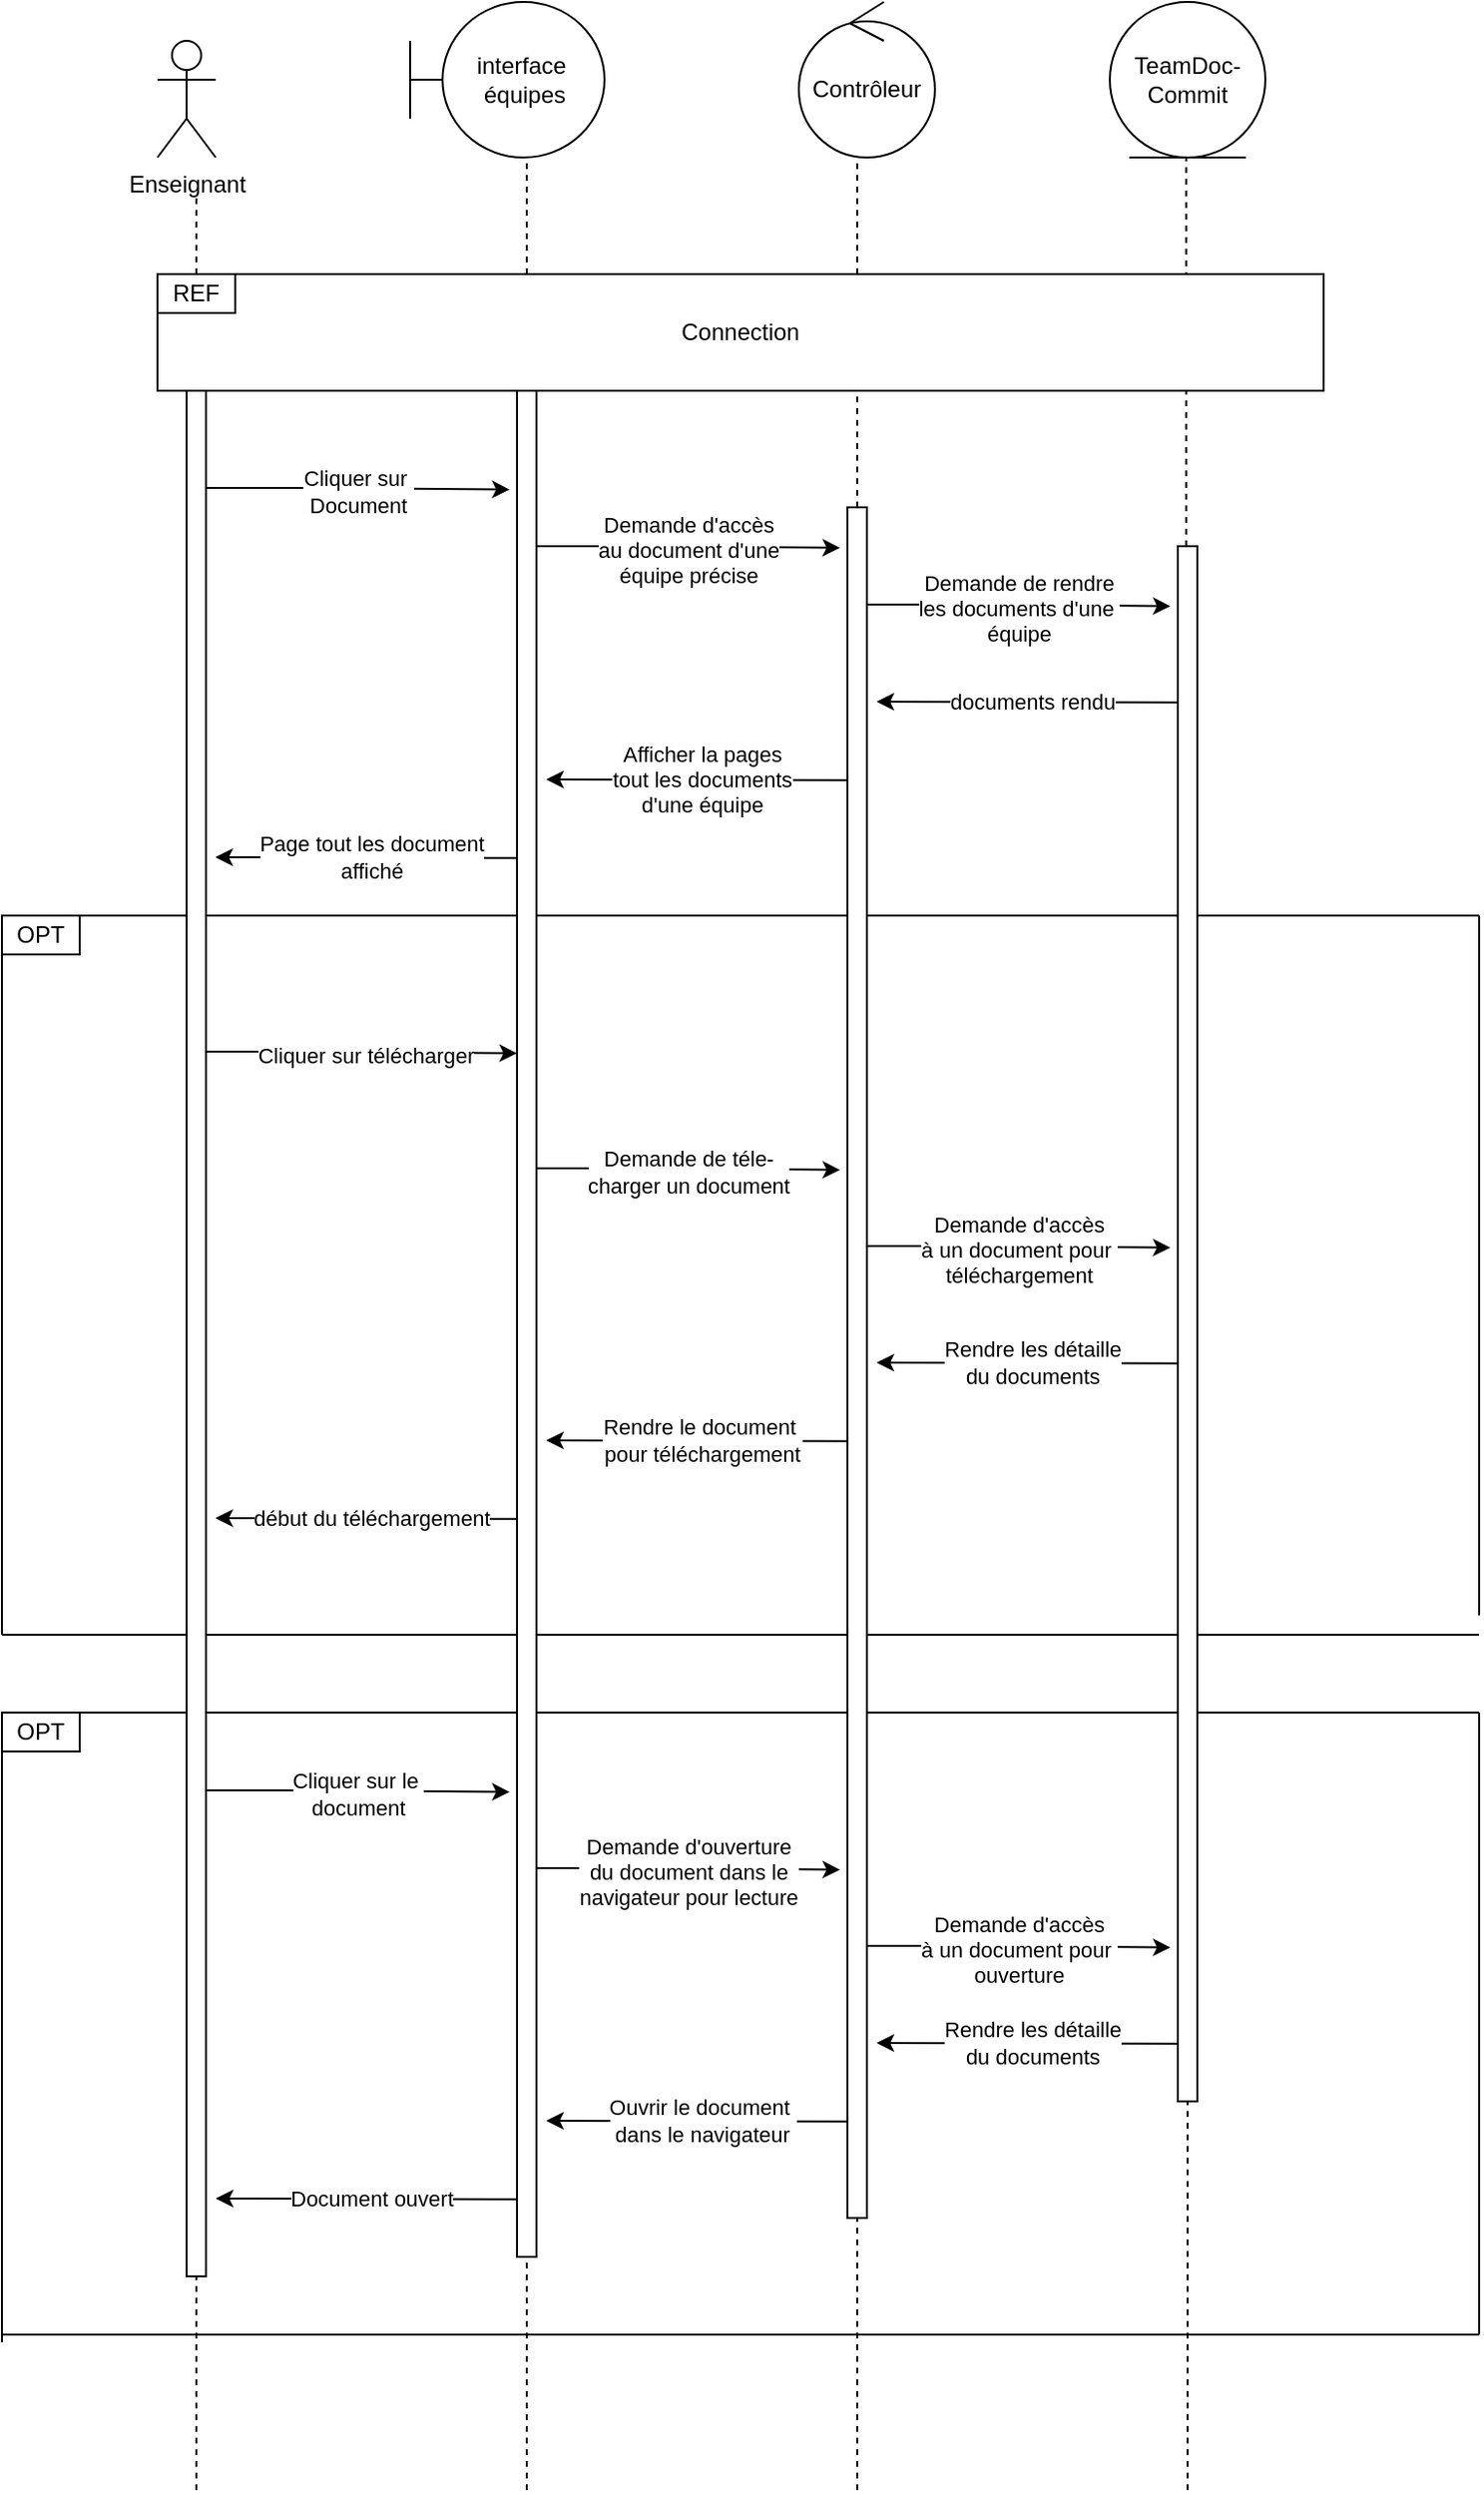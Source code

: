 <mxfile version="17.1.2" type="github">
  <diagram id="kgpKYQtTHZ0yAKxKKP6v" name="Page-1">
    <mxGraphModel dx="1209" dy="662" grid="1" gridSize="10" guides="1" tooltips="1" connect="1" arrows="1" fold="1" page="1" pageScale="1" pageWidth="850" pageHeight="1100" math="0" shadow="0">
      <root>
        <mxCell id="0" />
        <mxCell id="1" parent="0" />
        <mxCell id="2jabOPlGpFVRJ0HtaDlQ-1" value="Enseignant" style="shape=umlActor;verticalLabelPosition=bottom;verticalAlign=top;html=1;" parent="1" vertex="1">
          <mxGeometry x="120" y="60" width="30" height="60" as="geometry" />
        </mxCell>
        <mxCell id="2jabOPlGpFVRJ0HtaDlQ-2" value="interface&amp;nbsp;&lt;br&gt;équipes" style="shape=umlBoundary;whiteSpace=wrap;html=1;" parent="1" vertex="1">
          <mxGeometry x="250" y="40" width="100" height="80" as="geometry" />
        </mxCell>
        <mxCell id="2jabOPlGpFVRJ0HtaDlQ-3" value="TeamDoc-&lt;br&gt;Commit" style="ellipse;shape=umlEntity;whiteSpace=wrap;html=1;" parent="1" vertex="1">
          <mxGeometry x="610" y="40" width="80" height="80" as="geometry" />
        </mxCell>
        <mxCell id="2jabOPlGpFVRJ0HtaDlQ-4" value="Contrôleur" style="ellipse;shape=umlControl;whiteSpace=wrap;html=1;" parent="1" vertex="1">
          <mxGeometry x="450" y="40" width="70" height="80" as="geometry" />
        </mxCell>
        <mxCell id="2jabOPlGpFVRJ0HtaDlQ-5" value="" style="endArrow=none;dashed=1;html=1;rounded=0;startArrow=none;" parent="1" source="2jabOPlGpFVRJ0HtaDlQ-64" edge="1">
          <mxGeometry width="50" height="50" relative="1" as="geometry">
            <mxPoint x="140" y="1591.2" as="sourcePoint" />
            <mxPoint x="140" y="140" as="targetPoint" />
          </mxGeometry>
        </mxCell>
        <mxCell id="2jabOPlGpFVRJ0HtaDlQ-8" value="" style="endArrow=none;dashed=1;html=1;rounded=0;startArrow=none;" parent="1" source="2jabOPlGpFVRJ0HtaDlQ-66" edge="1">
          <mxGeometry width="50" height="50" relative="1" as="geometry">
            <mxPoint x="310" y="1590" as="sourcePoint" />
            <mxPoint x="310" y="120" as="targetPoint" />
          </mxGeometry>
        </mxCell>
        <mxCell id="2jabOPlGpFVRJ0HtaDlQ-9" value="" style="endArrow=none;dashed=1;html=1;rounded=0;startArrow=none;" parent="1" source="2jabOPlGpFVRJ0HtaDlQ-68" edge="1">
          <mxGeometry width="50" height="50" relative="1" as="geometry">
            <mxPoint x="480" y="1603.2" as="sourcePoint" />
            <mxPoint x="480" y="120" as="targetPoint" />
          </mxGeometry>
        </mxCell>
        <mxCell id="2jabOPlGpFVRJ0HtaDlQ-10" value="" style="endArrow=none;dashed=1;html=1;rounded=0;startArrow=none;" parent="1" source="2jabOPlGpFVRJ0HtaDlQ-70" edge="1">
          <mxGeometry width="50" height="50" relative="1" as="geometry">
            <mxPoint x="650" y="1618" as="sourcePoint" />
            <mxPoint x="649.29" y="120" as="targetPoint" />
          </mxGeometry>
        </mxCell>
        <mxCell id="2jabOPlGpFVRJ0HtaDlQ-11" value="" style="endArrow=classic;html=1;rounded=0;entryX=0.12;entryY=0.079;entryDx=0;entryDy=0;entryPerimeter=0;" parent="1" edge="1">
          <mxGeometry relative="1" as="geometry">
            <mxPoint x="140" y="290" as="sourcePoint" />
            <mxPoint x="301.2" y="290.85" as="targetPoint" />
            <Array as="points">
              <mxPoint x="200.5" y="290" />
            </Array>
          </mxGeometry>
        </mxCell>
        <mxCell id="2jabOPlGpFVRJ0HtaDlQ-12" value="Cliquer sur&amp;nbsp;&lt;br&gt;Document" style="edgeLabel;html=1;align=center;verticalAlign=middle;resizable=0;points=[];" parent="2jabOPlGpFVRJ0HtaDlQ-11" vertex="1" connectable="0">
          <mxGeometry x="0.028" y="-2" relative="1" as="geometry">
            <mxPoint as="offset" />
          </mxGeometry>
        </mxCell>
        <mxCell id="2jabOPlGpFVRJ0HtaDlQ-15" value="Connection" style="rounded=0;whiteSpace=wrap;html=1;" parent="1" vertex="1">
          <mxGeometry x="120" y="180" width="600" height="60" as="geometry" />
        </mxCell>
        <mxCell id="2jabOPlGpFVRJ0HtaDlQ-17" value="REF" style="rounded=0;whiteSpace=wrap;html=1;" parent="1" vertex="1">
          <mxGeometry x="120" y="180" width="40" height="20" as="geometry" />
        </mxCell>
        <mxCell id="2jabOPlGpFVRJ0HtaDlQ-19" value="" style="endArrow=classic;html=1;rounded=0;entryX=0.12;entryY=0.079;entryDx=0;entryDy=0;entryPerimeter=0;" parent="1" edge="1">
          <mxGeometry relative="1" as="geometry">
            <mxPoint x="310" y="320" as="sourcePoint" />
            <mxPoint x="471.2" y="320.85" as="targetPoint" />
            <Array as="points">
              <mxPoint x="370.5" y="320" />
            </Array>
          </mxGeometry>
        </mxCell>
        <mxCell id="2jabOPlGpFVRJ0HtaDlQ-20" value="Demande d&#39;accès&lt;br&gt;au document d&#39;une&lt;br&gt;équipe précise" style="edgeLabel;html=1;align=center;verticalAlign=middle;resizable=0;points=[];" parent="2jabOPlGpFVRJ0HtaDlQ-19" vertex="1" connectable="0">
          <mxGeometry x="0.028" y="-2" relative="1" as="geometry">
            <mxPoint as="offset" />
          </mxGeometry>
        </mxCell>
        <mxCell id="2jabOPlGpFVRJ0HtaDlQ-21" value="Afficher la pages&lt;br&gt;tout les documents&lt;br&gt;d&#39;une équipe" style="endArrow=classic;html=1;rounded=0;entryX=1.312;entryY=0.742;entryDx=0;entryDy=0;entryPerimeter=0;" parent="1" edge="1">
          <mxGeometry relative="1" as="geometry">
            <mxPoint x="480.44" y="440.4" as="sourcePoint" />
            <mxPoint x="320" y="440" as="targetPoint" />
            <Array as="points" />
          </mxGeometry>
        </mxCell>
        <mxCell id="2jabOPlGpFVRJ0HtaDlQ-22" value="Page tout les document&lt;br&gt;affiché" style="endArrow=classic;html=1;rounded=0;entryX=1.312;entryY=0.742;entryDx=0;entryDy=0;entryPerimeter=0;" parent="1" edge="1">
          <mxGeometry relative="1" as="geometry">
            <mxPoint x="310.22" y="480.4" as="sourcePoint" />
            <mxPoint x="149.78" y="480" as="targetPoint" />
            <Array as="points" />
          </mxGeometry>
        </mxCell>
        <mxCell id="2jabOPlGpFVRJ0HtaDlQ-23" value="" style="endArrow=none;html=1;rounded=0;" parent="1" edge="1">
          <mxGeometry width="50" height="50" relative="1" as="geometry">
            <mxPoint x="40" y="510" as="sourcePoint" />
            <mxPoint x="800" y="510" as="targetPoint" />
          </mxGeometry>
        </mxCell>
        <mxCell id="2jabOPlGpFVRJ0HtaDlQ-24" value="" style="endArrow=none;html=1;rounded=0;" parent="1" edge="1">
          <mxGeometry width="50" height="50" relative="1" as="geometry">
            <mxPoint x="40" y="880" as="sourcePoint" />
            <mxPoint x="40" y="510" as="targetPoint" />
          </mxGeometry>
        </mxCell>
        <mxCell id="2jabOPlGpFVRJ0HtaDlQ-25" value="OPT" style="rounded=0;whiteSpace=wrap;html=1;" parent="1" vertex="1">
          <mxGeometry x="40" y="510" width="40" height="20" as="geometry" />
        </mxCell>
        <mxCell id="2jabOPlGpFVRJ0HtaDlQ-28" value="" style="endArrow=classic;html=1;rounded=0;entryX=0.12;entryY=0.079;entryDx=0;entryDy=0;entryPerimeter=0;" parent="1" edge="1">
          <mxGeometry relative="1" as="geometry">
            <mxPoint x="143.8" y="580" as="sourcePoint" />
            <mxPoint x="305.0" y="580.85" as="targetPoint" />
            <Array as="points">
              <mxPoint x="204.3" y="580" />
            </Array>
          </mxGeometry>
        </mxCell>
        <mxCell id="2jabOPlGpFVRJ0HtaDlQ-29" value="Cliquer sur télécharger" style="edgeLabel;html=1;align=center;verticalAlign=middle;resizable=0;points=[];" parent="2jabOPlGpFVRJ0HtaDlQ-28" vertex="1" connectable="0">
          <mxGeometry x="0.028" y="-2" relative="1" as="geometry">
            <mxPoint as="offset" />
          </mxGeometry>
        </mxCell>
        <mxCell id="2jabOPlGpFVRJ0HtaDlQ-32" value="" style="endArrow=classic;html=1;rounded=0;entryX=0.12;entryY=0.079;entryDx=0;entryDy=0;entryPerimeter=0;" parent="1" edge="1">
          <mxGeometry relative="1" as="geometry">
            <mxPoint x="480" y="350" as="sourcePoint" />
            <mxPoint x="641.2" y="350.85" as="targetPoint" />
            <Array as="points">
              <mxPoint x="540.5" y="350" />
            </Array>
          </mxGeometry>
        </mxCell>
        <mxCell id="2jabOPlGpFVRJ0HtaDlQ-33" value="Demande de rendre&lt;br&gt;les documents d&#39;une&amp;nbsp;&lt;br&gt;équipe" style="edgeLabel;html=1;align=center;verticalAlign=middle;resizable=0;points=[];" parent="2jabOPlGpFVRJ0HtaDlQ-32" vertex="1" connectable="0">
          <mxGeometry x="0.028" y="-2" relative="1" as="geometry">
            <mxPoint as="offset" />
          </mxGeometry>
        </mxCell>
        <mxCell id="2jabOPlGpFVRJ0HtaDlQ-36" value="documents rendu" style="endArrow=classic;html=1;rounded=0;entryX=1.312;entryY=0.742;entryDx=0;entryDy=0;entryPerimeter=0;" parent="1" edge="1">
          <mxGeometry relative="1" as="geometry">
            <mxPoint x="650.44" y="400.4" as="sourcePoint" />
            <mxPoint x="490" y="400" as="targetPoint" />
            <Array as="points" />
          </mxGeometry>
        </mxCell>
        <mxCell id="2jabOPlGpFVRJ0HtaDlQ-38" value="" style="endArrow=classic;html=1;rounded=0;entryX=0.12;entryY=0.079;entryDx=0;entryDy=0;entryPerimeter=0;" parent="1" edge="1">
          <mxGeometry relative="1" as="geometry">
            <mxPoint x="310" y="640" as="sourcePoint" />
            <mxPoint x="471.2" y="640.85" as="targetPoint" />
            <Array as="points">
              <mxPoint x="370.5" y="640" />
            </Array>
          </mxGeometry>
        </mxCell>
        <mxCell id="2jabOPlGpFVRJ0HtaDlQ-39" value="Demande de téle-&lt;br&gt;charger un document" style="edgeLabel;html=1;align=center;verticalAlign=middle;resizable=0;points=[];" parent="2jabOPlGpFVRJ0HtaDlQ-38" vertex="1" connectable="0">
          <mxGeometry x="0.028" y="-2" relative="1" as="geometry">
            <mxPoint as="offset" />
          </mxGeometry>
        </mxCell>
        <mxCell id="2jabOPlGpFVRJ0HtaDlQ-40" value="" style="endArrow=classic;html=1;rounded=0;entryX=0.12;entryY=0.079;entryDx=0;entryDy=0;entryPerimeter=0;" parent="1" edge="1">
          <mxGeometry relative="1" as="geometry">
            <mxPoint x="480" y="680" as="sourcePoint" />
            <mxPoint x="641.2" y="680.85" as="targetPoint" />
            <Array as="points">
              <mxPoint x="540.5" y="680" />
            </Array>
          </mxGeometry>
        </mxCell>
        <mxCell id="2jabOPlGpFVRJ0HtaDlQ-41" value="Demande d&#39;accès&lt;br&gt;à un document pour&amp;nbsp;&lt;br&gt;téléchargement&lt;span style=&quot;color: rgba(0 , 0 , 0 , 0) ; font-family: monospace ; font-size: 0px ; background-color: rgb(248 , 249 , 250)&quot;&gt;%3CmxGraphModel%3E%3Croot%3E%3CmxCell%20id%3D%220%22%2F%3E%3CmxCell%20id%3D%221%22%20parent%3D%220%22%2F%3E%3CmxCell%20id%3D%222%22%20value%3D%22%22%20style%3D%22endArrow%3Dclassic%3Bhtml%3D1%3Brounded%3D0%3BentryX%3D0.12%3BentryY%3D0.079%3BentryDx%3D0%3BentryDy%3D0%3BentryPerimeter%3D0%3B%22%20edge%3D%221%22%20parent%3D%221%22%3E%3CmxGeometry%20relative%3D%221%22%20as%3D%22geometry%22%3E%3CmxPoint%20x%3D%22310%22%20y%3D%22320%22%20as%3D%22sourcePoint%22%2F%3E%3CmxPoint%20x%3D%22471.2%22%20y%3D%22320.85%22%20as%3D%22targetPoint%22%2F%3E%3CArray%20as%3D%22points%22%3E%3CmxPoint%20x%3D%22370.5%22%20y%3D%22320%22%2F%3E%3C%2FArray%3E%3C%2FmxGeometry%3E%3C%2FmxCell%3E%3CmxCell%20id%3D%223%22%20value%3D%22Demande%20d&#39;acc%C3%A8s%26lt%3Bbr%26gt%3Bau%20document%20d&#39;une%26lt%3Bbr%26gt%3B%C3%A9quipe%20pr%C3%A9cise%22%20style%3D%22edgeLabel%3Bhtml%3D1%3Balign%3Dcenter%3BverticalAlign%3Dmiddle%3Bresizable%3D0%3Bpoints%3D%5B%5D%3B%22%20vertex%3D%221%22%20connectable%3D%220%22%20parent%3D%222%22%3E%3CmxGeometry%20x%3D%220.028%22%20y%3D%22-2%22%20relative%3D%221%22%20as%3D%22geometry%22%3E%3CmxPoint%20as%3D%22offset%22%2F%3E%3C%2FmxGeometry%3E%3C%2FmxCell%3E%3C%2Froot%3E%3C%2FmxGraphModel%3E&lt;/span&gt;" style="edgeLabel;html=1;align=center;verticalAlign=middle;resizable=0;points=[];" parent="2jabOPlGpFVRJ0HtaDlQ-40" vertex="1" connectable="0">
          <mxGeometry x="0.028" y="-2" relative="1" as="geometry">
            <mxPoint as="offset" />
          </mxGeometry>
        </mxCell>
        <mxCell id="2jabOPlGpFVRJ0HtaDlQ-44" value="Rendre les détaille&lt;br&gt;du documents" style="endArrow=classic;html=1;rounded=0;entryX=1.312;entryY=0.742;entryDx=0;entryDy=0;entryPerimeter=0;" parent="1" edge="1">
          <mxGeometry relative="1" as="geometry">
            <mxPoint x="650.44" y="740.4" as="sourcePoint" />
            <mxPoint x="490" y="740" as="targetPoint" />
            <Array as="points" />
          </mxGeometry>
        </mxCell>
        <mxCell id="2jabOPlGpFVRJ0HtaDlQ-45" value="Rendre le document&amp;nbsp;&lt;br&gt;pour téléchargement" style="endArrow=classic;html=1;rounded=0;entryX=1.312;entryY=0.742;entryDx=0;entryDy=0;entryPerimeter=0;" parent="1" edge="1">
          <mxGeometry relative="1" as="geometry">
            <mxPoint x="480.44" y="780.4" as="sourcePoint" />
            <mxPoint x="320" y="780" as="targetPoint" />
            <Array as="points" />
          </mxGeometry>
        </mxCell>
        <mxCell id="2jabOPlGpFVRJ0HtaDlQ-46" value="début du téléchargement" style="endArrow=classic;html=1;rounded=0;entryX=1.312;entryY=0.742;entryDx=0;entryDy=0;entryPerimeter=0;" parent="1" edge="1">
          <mxGeometry relative="1" as="geometry">
            <mxPoint x="310.22" y="820.4" as="sourcePoint" />
            <mxPoint x="149.78" y="820" as="targetPoint" />
            <Array as="points" />
          </mxGeometry>
        </mxCell>
        <mxCell id="2jabOPlGpFVRJ0HtaDlQ-47" value="" style="endArrow=none;html=1;rounded=0;" parent="1" edge="1">
          <mxGeometry width="50" height="50" relative="1" as="geometry">
            <mxPoint x="40" y="880" as="sourcePoint" />
            <mxPoint x="800" y="880" as="targetPoint" />
          </mxGeometry>
        </mxCell>
        <mxCell id="2jabOPlGpFVRJ0HtaDlQ-48" value="" style="endArrow=none;html=1;rounded=0;" parent="1" edge="1">
          <mxGeometry width="50" height="50" relative="1" as="geometry">
            <mxPoint x="800" y="870" as="sourcePoint" />
            <mxPoint x="800" y="510" as="targetPoint" />
          </mxGeometry>
        </mxCell>
        <mxCell id="2jabOPlGpFVRJ0HtaDlQ-49" value="" style="endArrow=none;html=1;rounded=0;" parent="1" edge="1">
          <mxGeometry width="50" height="50" relative="1" as="geometry">
            <mxPoint x="40" y="920" as="sourcePoint" />
            <mxPoint x="800" y="920" as="targetPoint" />
          </mxGeometry>
        </mxCell>
        <mxCell id="2jabOPlGpFVRJ0HtaDlQ-50" value="OPT" style="rounded=0;whiteSpace=wrap;html=1;" parent="1" vertex="1">
          <mxGeometry x="40" y="920" width="40" height="20" as="geometry" />
        </mxCell>
        <mxCell id="2jabOPlGpFVRJ0HtaDlQ-51" value="" style="endArrow=classic;html=1;rounded=0;entryX=0.12;entryY=0.079;entryDx=0;entryDy=0;entryPerimeter=0;" parent="1" edge="1">
          <mxGeometry relative="1" as="geometry">
            <mxPoint x="140" y="960" as="sourcePoint" />
            <mxPoint x="301.2" y="960.85" as="targetPoint" />
            <Array as="points">
              <mxPoint x="200.5" y="960" />
            </Array>
          </mxGeometry>
        </mxCell>
        <mxCell id="2jabOPlGpFVRJ0HtaDlQ-52" value="Cliquer sur le&amp;nbsp;&lt;br&gt;document" style="edgeLabel;html=1;align=center;verticalAlign=middle;resizable=0;points=[];" parent="2jabOPlGpFVRJ0HtaDlQ-51" vertex="1" connectable="0">
          <mxGeometry x="0.028" y="-2" relative="1" as="geometry">
            <mxPoint as="offset" />
          </mxGeometry>
        </mxCell>
        <mxCell id="2jabOPlGpFVRJ0HtaDlQ-53" value="" style="endArrow=classic;html=1;rounded=0;entryX=0.12;entryY=0.079;entryDx=0;entryDy=0;entryPerimeter=0;" parent="1" edge="1">
          <mxGeometry relative="1" as="geometry">
            <mxPoint x="310" y="1000" as="sourcePoint" />
            <mxPoint x="471.2" y="1000.85" as="targetPoint" />
            <Array as="points">
              <mxPoint x="370.5" y="1000" />
            </Array>
          </mxGeometry>
        </mxCell>
        <mxCell id="2jabOPlGpFVRJ0HtaDlQ-54" value="Demande d&#39;ouverture&lt;br&gt;du document dans le&lt;br&gt;navigateur pour lecture" style="edgeLabel;html=1;align=center;verticalAlign=middle;resizable=0;points=[];" parent="2jabOPlGpFVRJ0HtaDlQ-53" vertex="1" connectable="0">
          <mxGeometry x="0.028" y="-2" relative="1" as="geometry">
            <mxPoint as="offset" />
          </mxGeometry>
        </mxCell>
        <mxCell id="2jabOPlGpFVRJ0HtaDlQ-55" value="" style="endArrow=classic;html=1;rounded=0;entryX=0.12;entryY=0.079;entryDx=0;entryDy=0;entryPerimeter=0;" parent="1" edge="1">
          <mxGeometry relative="1" as="geometry">
            <mxPoint x="480" y="1040" as="sourcePoint" />
            <mxPoint x="641.2" y="1040.85" as="targetPoint" />
            <Array as="points">
              <mxPoint x="540.5" y="1040" />
            </Array>
          </mxGeometry>
        </mxCell>
        <mxCell id="2jabOPlGpFVRJ0HtaDlQ-56" value="Demande d&#39;accès&lt;br&gt;à un document pour&amp;nbsp;&lt;br&gt;ouverture" style="edgeLabel;html=1;align=center;verticalAlign=middle;resizable=0;points=[];" parent="2jabOPlGpFVRJ0HtaDlQ-55" vertex="1" connectable="0">
          <mxGeometry x="0.028" y="-2" relative="1" as="geometry">
            <mxPoint as="offset" />
          </mxGeometry>
        </mxCell>
        <mxCell id="2jabOPlGpFVRJ0HtaDlQ-57" value="Rendre les détaille&lt;br&gt;du documents" style="endArrow=classic;html=1;rounded=0;entryX=1.312;entryY=0.742;entryDx=0;entryDy=0;entryPerimeter=0;" parent="1" edge="1">
          <mxGeometry relative="1" as="geometry">
            <mxPoint x="650.44" y="1090.4" as="sourcePoint" />
            <mxPoint x="490" y="1090" as="targetPoint" />
            <Array as="points" />
          </mxGeometry>
        </mxCell>
        <mxCell id="2jabOPlGpFVRJ0HtaDlQ-59" value="Ouvrir le document&amp;nbsp;&lt;br&gt;dans le navigateur" style="endArrow=classic;html=1;rounded=0;entryX=1.312;entryY=0.742;entryDx=0;entryDy=0;entryPerimeter=0;" parent="1" edge="1">
          <mxGeometry relative="1" as="geometry">
            <mxPoint x="480.44" y="1130.4" as="sourcePoint" />
            <mxPoint x="320" y="1130" as="targetPoint" />
            <Array as="points" />
          </mxGeometry>
        </mxCell>
        <mxCell id="2jabOPlGpFVRJ0HtaDlQ-60" value="Document ouvert" style="endArrow=classic;html=1;rounded=0;entryX=1.312;entryY=0.742;entryDx=0;entryDy=0;entryPerimeter=0;" parent="1" edge="1">
          <mxGeometry relative="1" as="geometry">
            <mxPoint x="310.44" y="1170.4" as="sourcePoint" />
            <mxPoint x="150.0" y="1170" as="targetPoint" />
            <Array as="points" />
          </mxGeometry>
        </mxCell>
        <mxCell id="2jabOPlGpFVRJ0HtaDlQ-61" value="" style="endArrow=none;html=1;rounded=0;entryX=0;entryY=0.25;entryDx=0;entryDy=0;" parent="1" target="2jabOPlGpFVRJ0HtaDlQ-50" edge="1">
          <mxGeometry width="50" height="50" relative="1" as="geometry">
            <mxPoint x="40" y="1244" as="sourcePoint" />
            <mxPoint x="330" y="950" as="targetPoint" />
          </mxGeometry>
        </mxCell>
        <mxCell id="2jabOPlGpFVRJ0HtaDlQ-62" value="" style="endArrow=none;html=1;rounded=0;" parent="1" edge="1">
          <mxGeometry width="50" height="50" relative="1" as="geometry">
            <mxPoint x="40" y="1240" as="sourcePoint" />
            <mxPoint x="800" y="1240" as="targetPoint" />
          </mxGeometry>
        </mxCell>
        <mxCell id="2jabOPlGpFVRJ0HtaDlQ-63" value="" style="endArrow=none;html=1;rounded=0;" parent="1" edge="1">
          <mxGeometry width="50" height="50" relative="1" as="geometry">
            <mxPoint x="800" y="1240" as="sourcePoint" />
            <mxPoint x="800" y="920" as="targetPoint" />
          </mxGeometry>
        </mxCell>
        <mxCell id="2jabOPlGpFVRJ0HtaDlQ-64" value="" style="html=1;points=[];perimeter=orthogonalPerimeter;" parent="1" vertex="1">
          <mxGeometry x="135" y="240" width="10" height="970" as="geometry" />
        </mxCell>
        <mxCell id="2jabOPlGpFVRJ0HtaDlQ-65" value="" style="endArrow=none;dashed=1;html=1;rounded=0;" parent="1" target="2jabOPlGpFVRJ0HtaDlQ-64" edge="1">
          <mxGeometry width="50" height="50" relative="1" as="geometry">
            <mxPoint x="140" y="1320" as="sourcePoint" />
            <mxPoint x="140" y="140" as="targetPoint" />
          </mxGeometry>
        </mxCell>
        <mxCell id="2jabOPlGpFVRJ0HtaDlQ-66" value="" style="html=1;points=[];perimeter=orthogonalPerimeter;" parent="1" vertex="1">
          <mxGeometry x="305" y="240" width="10" height="960" as="geometry" />
        </mxCell>
        <mxCell id="2jabOPlGpFVRJ0HtaDlQ-67" value="" style="endArrow=none;dashed=1;html=1;rounded=0;" parent="1" target="2jabOPlGpFVRJ0HtaDlQ-66" edge="1">
          <mxGeometry width="50" height="50" relative="1" as="geometry">
            <mxPoint x="310" y="1320" as="sourcePoint" />
            <mxPoint x="310" y="120" as="targetPoint" />
          </mxGeometry>
        </mxCell>
        <mxCell id="2jabOPlGpFVRJ0HtaDlQ-68" value="" style="html=1;points=[];perimeter=orthogonalPerimeter;" parent="1" vertex="1">
          <mxGeometry x="475" y="300" width="10" height="880" as="geometry" />
        </mxCell>
        <mxCell id="2jabOPlGpFVRJ0HtaDlQ-69" value="" style="endArrow=none;dashed=1;html=1;rounded=0;" parent="1" target="2jabOPlGpFVRJ0HtaDlQ-68" edge="1">
          <mxGeometry width="50" height="50" relative="1" as="geometry">
            <mxPoint x="480" y="1320" as="sourcePoint" />
            <mxPoint x="480" y="120" as="targetPoint" />
          </mxGeometry>
        </mxCell>
        <mxCell id="2jabOPlGpFVRJ0HtaDlQ-70" value="" style="html=1;points=[];perimeter=orthogonalPerimeter;" parent="1" vertex="1">
          <mxGeometry x="645" y="320" width="10" height="800" as="geometry" />
        </mxCell>
        <mxCell id="2jabOPlGpFVRJ0HtaDlQ-71" value="" style="endArrow=none;dashed=1;html=1;rounded=0;" parent="1" target="2jabOPlGpFVRJ0HtaDlQ-70" edge="1">
          <mxGeometry width="50" height="50" relative="1" as="geometry">
            <mxPoint x="650" y="1320" as="sourcePoint" />
            <mxPoint x="649.29" y="120" as="targetPoint" />
          </mxGeometry>
        </mxCell>
      </root>
    </mxGraphModel>
  </diagram>
</mxfile>
